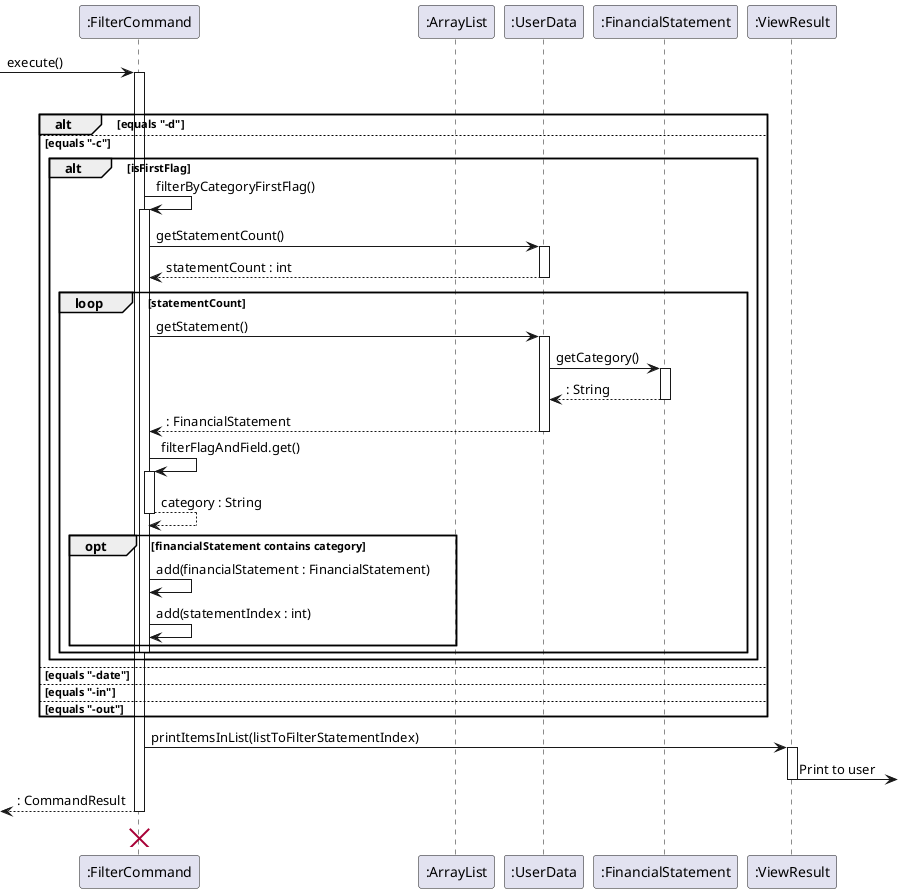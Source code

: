 @startuml
participant ":FilterCommand" as FilterCommand
participant ":ArrayList" as ArrayList
participant ":UserData" as UserData
participant ":FinancialStatement" as FinancialStatement

participant ":ViewResult" as ViewResult


[-> FilterCommand : execute()
activate FilterCommand

loop filterFlagAndField.size()
    alt equals "-d"

    else equals "-c"
        alt isFirstFlag
            FilterCommand -> FilterCommand : filterByCategoryFirstFlag()
            activate FilterCommand
            FilterCommand -> UserData : getStatementCount()
            activate UserData
            UserData --> FilterCommand :statementCount : int
            deactivate UserData

            loop statementCount
                FilterCommand -> UserData : getStatement()
                activate UserData
                UserData -> FinancialStatement : getCategory()
                activate FinancialStatement
                FinancialStatement --> UserData : : String
                deactivate FinancialStatement
                UserData --> FilterCommand : : FinancialStatement
                deactivate UserData

                FilterCommand -> FilterCommand : filterFlagAndField.get()
                activate FilterCommand
                FilterCommand --> FilterCommand : category : String
                deactivate FilterCommand

                opt financialStatement contains category
                    FilterCommand -> FilterCommand : add(financialStatement : FinancialStatement)
                    FilterCommand -> FilterCommand : add(statementIndex : int)
                end
                deactivate FilterCommand
        end
    end
    else equals "-date"

    else equals "-in"

    else equals "-out"
end

FilterCommand -> ViewResult : printItemsInList(listToFilterStatementIndex)
activate ViewResult
ViewResult -> :Print to user
deactivate ViewResult

[<--FilterCommand : : CommandResult
deactivate FilterCommand
FilterCommand <-[hidden]- FilterCommand
'Hidden arrow to position the destroy marker below the end of the activation bar.
destroy FilterCommand

@enduml